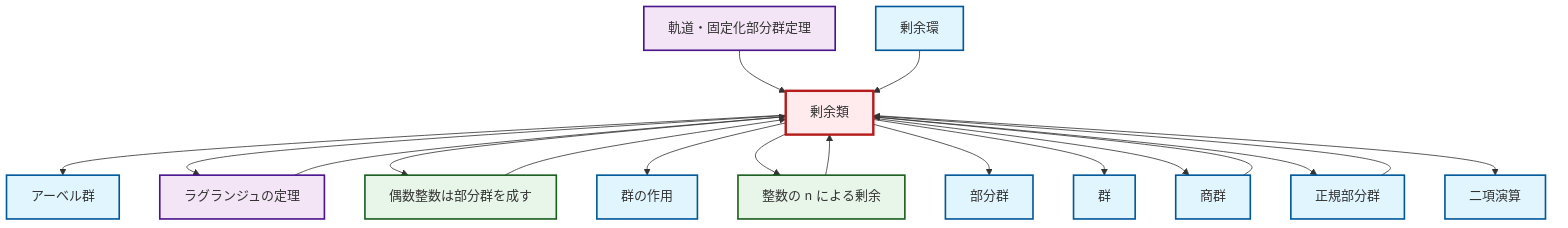 graph TD
    classDef definition fill:#e1f5fe,stroke:#01579b,stroke-width:2px
    classDef theorem fill:#f3e5f5,stroke:#4a148c,stroke-width:2px
    classDef axiom fill:#fff3e0,stroke:#e65100,stroke-width:2px
    classDef example fill:#e8f5e9,stroke:#1b5e20,stroke-width:2px
    classDef current fill:#ffebee,stroke:#b71c1c,stroke-width:3px
    thm-orbit-stabilizer["軌道・固定化部分群定理"]:::theorem
    def-coset["剰余類"]:::definition
    ex-quotient-integers-mod-n["整数の n による剰余"]:::example
    def-quotient-group["商群"]:::definition
    ex-even-integers-subgroup["偶数整数は部分群を成す"]:::example
    def-binary-operation["二項演算"]:::definition
    def-normal-subgroup["正規部分群"]:::definition
    def-subgroup["部分群"]:::definition
    def-group["群"]:::definition
    thm-lagrange["ラグランジュの定理"]:::theorem
    def-quotient-ring["剰余環"]:::definition
    def-group-action["群の作用"]:::definition
    def-abelian-group["アーベル群"]:::definition
    thm-orbit-stabilizer --> def-coset
    def-coset --> def-abelian-group
    def-coset --> thm-lagrange
    def-coset --> ex-even-integers-subgroup
    def-coset --> def-group-action
    def-coset --> ex-quotient-integers-mod-n
    def-quotient-ring --> def-coset
    thm-lagrange --> def-coset
    def-quotient-group --> def-coset
    def-coset --> def-subgroup
    ex-even-integers-subgroup --> def-coset
    def-coset --> def-group
    def-coset --> def-quotient-group
    def-coset --> def-normal-subgroup
    def-normal-subgroup --> def-coset
    def-coset --> def-binary-operation
    ex-quotient-integers-mod-n --> def-coset
    class def-coset current